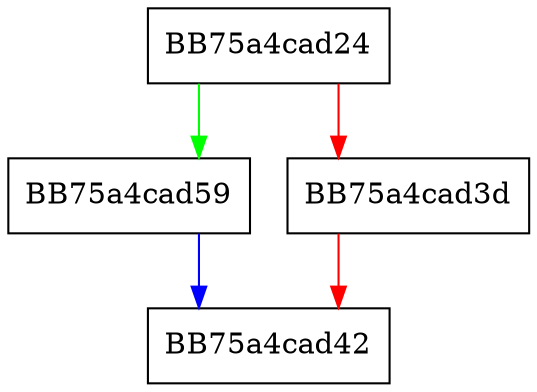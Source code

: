 digraph CreateNewResponse {
  node [shape="box"];
  graph [splines=ortho];
  BB75a4cad24 -> BB75a4cad59 [color="green"];
  BB75a4cad24 -> BB75a4cad3d [color="red"];
  BB75a4cad3d -> BB75a4cad42 [color="red"];
  BB75a4cad59 -> BB75a4cad42 [color="blue"];
}